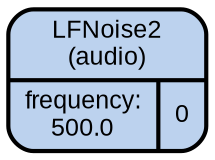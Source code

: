 digraph synthdef_350f2065d4edc69244399dcaff5a1ceb {
    graph [bgcolor=transparent,
        color=lightslategrey,
        dpi=72,
        fontname=Arial,
        outputorder=edgesfirst,
        overlap=prism,
        penwidth=2,
        rankdir=LR,
        ranksep=1,
        splines=spline,
        style="dotted, rounded"];
    node [fontname=Arial,
        fontsize=12,
        penwidth=2,
        shape=Mrecord,
        style="filled, rounded"];
    edge [penwidth=2];
    ugen_0 [fillcolor=lightsteelblue2,
        label="<f_0> LFNoise2\n(audio) | { { <f_1_0_0> frequency:\n500.0 } | { <f_1_1_0> 0 } }"];
}